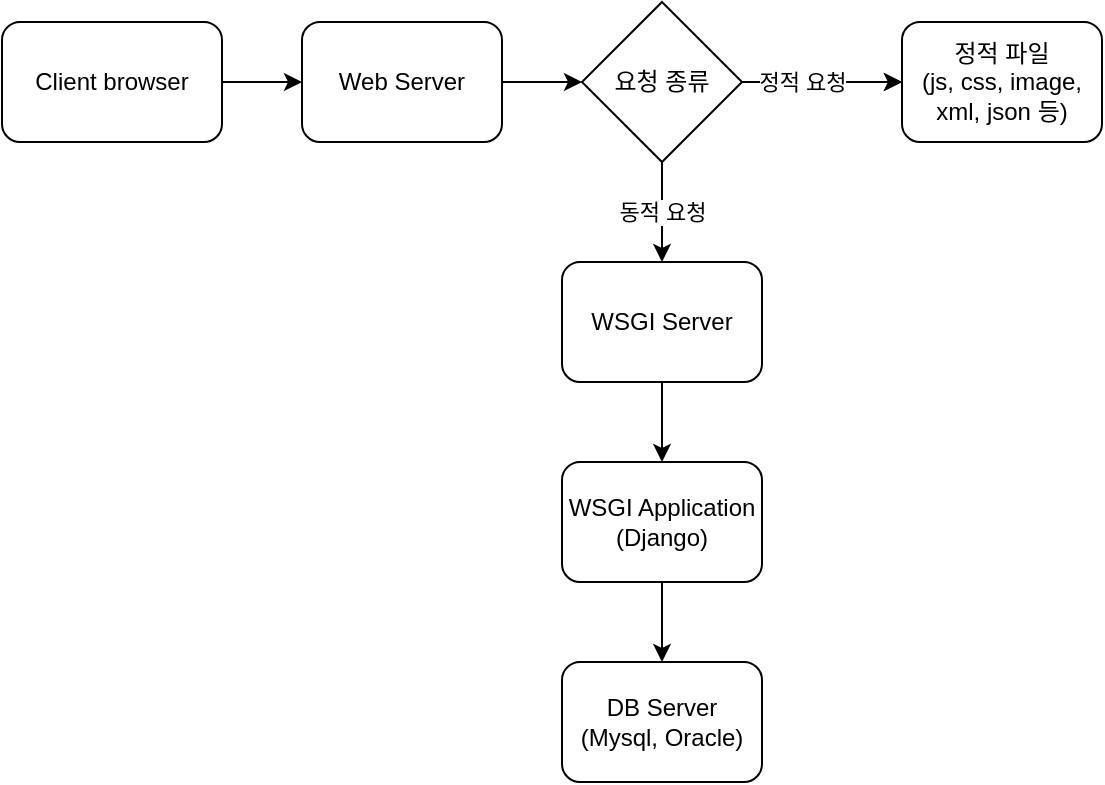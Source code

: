 <mxfile version="20.5.2" type="github">
  <diagram id="ECNyQy15k7tIjmcyGsZN" name="페이지-1">
    <mxGraphModel dx="355" dy="493" grid="1" gridSize="10" guides="1" tooltips="1" connect="1" arrows="1" fold="1" page="1" pageScale="1" pageWidth="827" pageHeight="1169" math="0" shadow="0">
      <root>
        <mxCell id="0" />
        <mxCell id="1" parent="0" />
        <mxCell id="WuKC19Tn9_xQ8fTohOLj-1" value="Web Server" style="rounded=1;whiteSpace=wrap;html=1;" vertex="1" parent="1">
          <mxGeometry x="200" y="220" width="100" height="60" as="geometry" />
        </mxCell>
        <mxCell id="WuKC19Tn9_xQ8fTohOLj-2" value="Client browser" style="rounded=1;whiteSpace=wrap;html=1;" vertex="1" parent="1">
          <mxGeometry x="50" y="220" width="110" height="60" as="geometry" />
        </mxCell>
        <mxCell id="WuKC19Tn9_xQ8fTohOLj-3" value="" style="endArrow=classic;html=1;rounded=0;exitX=1;exitY=0.5;exitDx=0;exitDy=0;entryX=0;entryY=0.5;entryDx=0;entryDy=0;" edge="1" parent="1" source="WuKC19Tn9_xQ8fTohOLj-2" target="WuKC19Tn9_xQ8fTohOLj-1">
          <mxGeometry width="50" height="50" relative="1" as="geometry">
            <mxPoint x="160" y="280" as="sourcePoint" />
            <mxPoint x="210" y="230" as="targetPoint" />
          </mxGeometry>
        </mxCell>
        <mxCell id="WuKC19Tn9_xQ8fTohOLj-8" value="" style="edgeStyle=orthogonalEdgeStyle;rounded=0;orthogonalLoop=1;jettySize=auto;html=1;" edge="1" parent="1" source="WuKC19Tn9_xQ8fTohOLj-4" target="WuKC19Tn9_xQ8fTohOLj-7">
          <mxGeometry relative="1" as="geometry" />
        </mxCell>
        <mxCell id="WuKC19Tn9_xQ8fTohOLj-4" value="요청 종류" style="rhombus;whiteSpace=wrap;html=1;" vertex="1" parent="1">
          <mxGeometry x="340" y="210" width="80" height="80" as="geometry" />
        </mxCell>
        <mxCell id="WuKC19Tn9_xQ8fTohOLj-5" value="" style="endArrow=classic;html=1;rounded=0;exitX=1;exitY=0.5;exitDx=0;exitDy=0;entryX=0;entryY=0.5;entryDx=0;entryDy=0;" edge="1" parent="1" source="WuKC19Tn9_xQ8fTohOLj-1" target="WuKC19Tn9_xQ8fTohOLj-4">
          <mxGeometry width="50" height="50" relative="1" as="geometry">
            <mxPoint x="320" y="280" as="sourcePoint" />
            <mxPoint x="370" y="230" as="targetPoint" />
          </mxGeometry>
        </mxCell>
        <mxCell id="WuKC19Tn9_xQ8fTohOLj-6" value="정적 요청" style="endArrow=classic;html=1;rounded=0;" edge="1" parent="1" target="WuKC19Tn9_xQ8fTohOLj-7">
          <mxGeometry x="-0.25" width="50" height="50" relative="1" as="geometry">
            <mxPoint x="420" y="250" as="sourcePoint" />
            <mxPoint x="440" y="230" as="targetPoint" />
            <Array as="points">
              <mxPoint x="470" y="250" />
            </Array>
            <mxPoint as="offset" />
          </mxGeometry>
        </mxCell>
        <mxCell id="WuKC19Tn9_xQ8fTohOLj-7" value="정적 파일&lt;br&gt;(js, css, image, xml, json 등)" style="rounded=1;whiteSpace=wrap;html=1;" vertex="1" parent="1">
          <mxGeometry x="500" y="220" width="100" height="60" as="geometry" />
        </mxCell>
        <mxCell id="WuKC19Tn9_xQ8fTohOLj-9" value="동적 요청" style="endArrow=classic;html=1;rounded=0;exitX=0.5;exitY=1;exitDx=0;exitDy=0;" edge="1" parent="1" source="WuKC19Tn9_xQ8fTohOLj-4">
          <mxGeometry width="50" height="50" relative="1" as="geometry">
            <mxPoint x="350" y="350" as="sourcePoint" />
            <mxPoint x="380" y="340" as="targetPoint" />
            <Array as="points" />
          </mxGeometry>
        </mxCell>
        <mxCell id="WuKC19Tn9_xQ8fTohOLj-10" value="WSGI Server" style="rounded=1;whiteSpace=wrap;html=1;" vertex="1" parent="1">
          <mxGeometry x="330" y="340" width="100" height="60" as="geometry" />
        </mxCell>
        <mxCell id="WuKC19Tn9_xQ8fTohOLj-12" value="WSGI Application&lt;br&gt;(Django)" style="rounded=1;whiteSpace=wrap;html=1;" vertex="1" parent="1">
          <mxGeometry x="330" y="440" width="100" height="60" as="geometry" />
        </mxCell>
        <mxCell id="WuKC19Tn9_xQ8fTohOLj-13" value="DB Server&lt;br&gt;(Mysql, Oracle)" style="rounded=1;whiteSpace=wrap;html=1;" vertex="1" parent="1">
          <mxGeometry x="330" y="540" width="100" height="60" as="geometry" />
        </mxCell>
        <mxCell id="WuKC19Tn9_xQ8fTohOLj-14" value="" style="endArrow=classic;html=1;rounded=0;exitX=0.5;exitY=1;exitDx=0;exitDy=0;entryX=0.5;entryY=0;entryDx=0;entryDy=0;" edge="1" parent="1" source="WuKC19Tn9_xQ8fTohOLj-10" target="WuKC19Tn9_xQ8fTohOLj-12">
          <mxGeometry width="50" height="50" relative="1" as="geometry">
            <mxPoint x="350" y="450" as="sourcePoint" />
            <mxPoint x="400" y="400" as="targetPoint" />
          </mxGeometry>
        </mxCell>
        <mxCell id="WuKC19Tn9_xQ8fTohOLj-15" value="" style="endArrow=classic;html=1;rounded=0;entryX=0.5;entryY=0;entryDx=0;entryDy=0;exitX=0.5;exitY=1;exitDx=0;exitDy=0;" edge="1" parent="1" source="WuKC19Tn9_xQ8fTohOLj-12" target="WuKC19Tn9_xQ8fTohOLj-13">
          <mxGeometry width="50" height="50" relative="1" as="geometry">
            <mxPoint x="390" y="530" as="sourcePoint" />
            <mxPoint x="390" y="450" as="targetPoint" />
          </mxGeometry>
        </mxCell>
      </root>
    </mxGraphModel>
  </diagram>
</mxfile>
